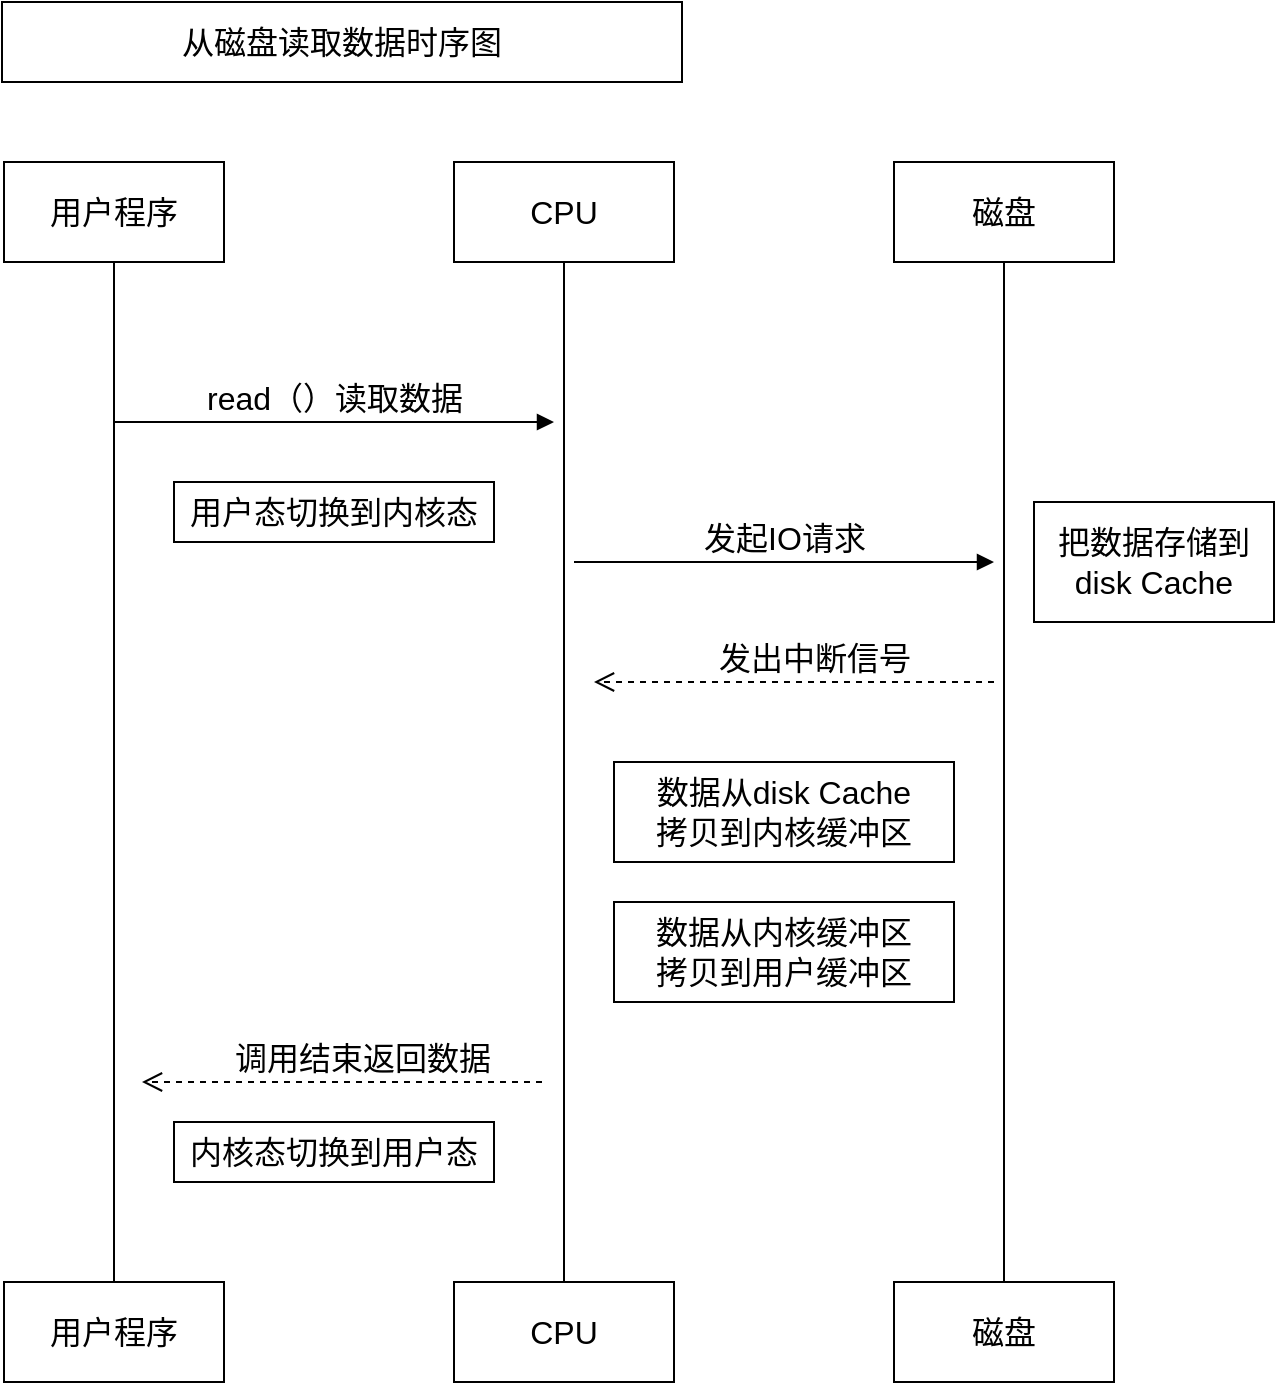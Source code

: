 <mxfile version="26.2.4">
  <diagram name="第 1 页" id="AgWG9vZdhRIc1Q3gXshI">
    <mxGraphModel dx="1428" dy="751" grid="1" gridSize="10" guides="1" tooltips="1" connect="1" arrows="1" fold="1" page="1" pageScale="1" pageWidth="827" pageHeight="1169" math="0" shadow="0">
      <root>
        <mxCell id="0" />
        <mxCell id="1" parent="0" />
        <mxCell id="E1H8eOpAXRikZTj3PFFv-1" value="用户程序" style="html=1;whiteSpace=wrap;fontSize=16;" vertex="1" parent="1">
          <mxGeometry x="105" y="80" width="110" height="50" as="geometry" />
        </mxCell>
        <mxCell id="E1H8eOpAXRikZTj3PFFv-2" value="" style="endArrow=none;html=1;rounded=0;entryX=0.5;entryY=1;entryDx=0;entryDy=0;fontSize=16;" edge="1" parent="1" target="E1H8eOpAXRikZTj3PFFv-1">
          <mxGeometry width="50" height="50" relative="1" as="geometry">
            <mxPoint x="160" y="640" as="sourcePoint" />
            <mxPoint x="200" y="160" as="targetPoint" />
          </mxGeometry>
        </mxCell>
        <mxCell id="E1H8eOpAXRikZTj3PFFv-3" value="用户程序" style="html=1;whiteSpace=wrap;fontSize=16;" vertex="1" parent="1">
          <mxGeometry x="105" y="640" width="110" height="50" as="geometry" />
        </mxCell>
        <mxCell id="E1H8eOpAXRikZTj3PFFv-4" value="CPU" style="html=1;whiteSpace=wrap;fontSize=16;" vertex="1" parent="1">
          <mxGeometry x="330" y="80" width="110" height="50" as="geometry" />
        </mxCell>
        <mxCell id="E1H8eOpAXRikZTj3PFFv-5" value="" style="endArrow=none;html=1;rounded=0;entryX=0.5;entryY=1;entryDx=0;entryDy=0;fontSize=16;" edge="1" parent="1" target="E1H8eOpAXRikZTj3PFFv-4">
          <mxGeometry width="50" height="50" relative="1" as="geometry">
            <mxPoint x="385" y="640" as="sourcePoint" />
            <mxPoint x="425" y="160" as="targetPoint" />
          </mxGeometry>
        </mxCell>
        <mxCell id="E1H8eOpAXRikZTj3PFFv-6" value="CPU" style="html=1;whiteSpace=wrap;fontSize=16;" vertex="1" parent="1">
          <mxGeometry x="330" y="640" width="110" height="50" as="geometry" />
        </mxCell>
        <mxCell id="E1H8eOpAXRikZTj3PFFv-7" value="磁盘" style="html=1;whiteSpace=wrap;fontSize=16;" vertex="1" parent="1">
          <mxGeometry x="550" y="80" width="110" height="50" as="geometry" />
        </mxCell>
        <mxCell id="E1H8eOpAXRikZTj3PFFv-8" value="" style="endArrow=none;html=1;rounded=0;entryX=0.5;entryY=1;entryDx=0;entryDy=0;fontSize=16;" edge="1" parent="1" target="E1H8eOpAXRikZTj3PFFv-7">
          <mxGeometry width="50" height="50" relative="1" as="geometry">
            <mxPoint x="605" y="640" as="sourcePoint" />
            <mxPoint x="645" y="160" as="targetPoint" />
          </mxGeometry>
        </mxCell>
        <mxCell id="E1H8eOpAXRikZTj3PFFv-9" value="磁盘" style="html=1;whiteSpace=wrap;fontSize=16;" vertex="1" parent="1">
          <mxGeometry x="550" y="640" width="110" height="50" as="geometry" />
        </mxCell>
        <mxCell id="E1H8eOpAXRikZTj3PFFv-10" value="read（）读取数据" style="html=1;verticalAlign=bottom;endArrow=block;curved=0;rounded=0;fontSize=16;" edge="1" parent="1">
          <mxGeometry width="80" relative="1" as="geometry">
            <mxPoint x="160" y="210" as="sourcePoint" />
            <mxPoint x="380" y="210" as="targetPoint" />
          </mxGeometry>
        </mxCell>
        <mxCell id="E1H8eOpAXRikZTj3PFFv-11" value="用户态切换到内核态" style="rounded=0;whiteSpace=wrap;html=1;fontSize=16;" vertex="1" parent="1">
          <mxGeometry x="190" y="240" width="160" height="30" as="geometry" />
        </mxCell>
        <mxCell id="E1H8eOpAXRikZTj3PFFv-12" value="发起IO请求" style="html=1;verticalAlign=bottom;endArrow=block;curved=0;rounded=0;fontSize=16;" edge="1" parent="1">
          <mxGeometry width="80" relative="1" as="geometry">
            <mxPoint x="390" y="280" as="sourcePoint" />
            <mxPoint x="600" y="280" as="targetPoint" />
          </mxGeometry>
        </mxCell>
        <mxCell id="E1H8eOpAXRikZTj3PFFv-13" value="从磁盘读取数据时序图" style="rounded=0;whiteSpace=wrap;html=1;fontSize=16;" vertex="1" parent="1">
          <mxGeometry x="104" width="340" height="40" as="geometry" />
        </mxCell>
        <mxCell id="E1H8eOpAXRikZTj3PFFv-14" value="把数据存储到&lt;div&gt;disk Cache&lt;/div&gt;" style="rounded=0;whiteSpace=wrap;html=1;fontSize=16;" vertex="1" parent="1">
          <mxGeometry x="620" y="250" width="120" height="60" as="geometry" />
        </mxCell>
        <mxCell id="E1H8eOpAXRikZTj3PFFv-15" value="发出中断信号" style="html=1;verticalAlign=bottom;endArrow=open;dashed=1;endSize=8;curved=0;rounded=0;fontSize=16;" edge="1" parent="1">
          <mxGeometry x="-0.1" relative="1" as="geometry">
            <mxPoint x="600" y="340" as="sourcePoint" />
            <mxPoint x="400" y="340" as="targetPoint" />
            <mxPoint as="offset" />
          </mxGeometry>
        </mxCell>
        <mxCell id="E1H8eOpAXRikZTj3PFFv-16" value="数据从disk Cache&lt;div&gt;拷贝到内核缓冲区&lt;/div&gt;" style="rounded=0;whiteSpace=wrap;html=1;fontSize=16;" vertex="1" parent="1">
          <mxGeometry x="410" y="380" width="170" height="50" as="geometry" />
        </mxCell>
        <mxCell id="E1H8eOpAXRikZTj3PFFv-17" value="数据从内核缓冲区&lt;div&gt;拷贝到用户缓冲区&lt;/div&gt;" style="rounded=0;whiteSpace=wrap;html=1;fontSize=16;" vertex="1" parent="1">
          <mxGeometry x="410" y="450" width="170" height="50" as="geometry" />
        </mxCell>
        <mxCell id="E1H8eOpAXRikZTj3PFFv-18" value="调用结束返回数据" style="html=1;verticalAlign=bottom;endArrow=open;dashed=1;endSize=8;curved=0;rounded=0;fontSize=16;" edge="1" parent="1">
          <mxGeometry x="-0.1" relative="1" as="geometry">
            <mxPoint x="374" y="540" as="sourcePoint" />
            <mxPoint x="174" y="540" as="targetPoint" />
            <mxPoint as="offset" />
          </mxGeometry>
        </mxCell>
        <mxCell id="E1H8eOpAXRikZTj3PFFv-19" value="内核态切换到用户态" style="rounded=0;whiteSpace=wrap;html=1;fontSize=16;" vertex="1" parent="1">
          <mxGeometry x="190" y="560" width="160" height="30" as="geometry" />
        </mxCell>
      </root>
    </mxGraphModel>
  </diagram>
</mxfile>
